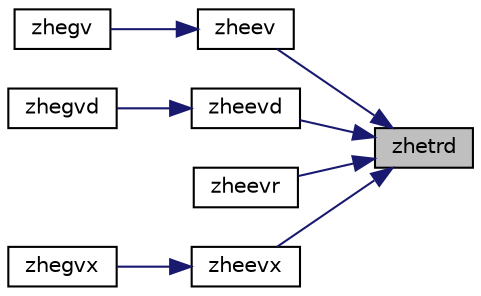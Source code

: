 digraph "zhetrd"
{
 // LATEX_PDF_SIZE
  edge [fontname="Helvetica",fontsize="10",labelfontname="Helvetica",labelfontsize="10"];
  node [fontname="Helvetica",fontsize="10",shape=record];
  rankdir="RL";
  Node1 [label="zhetrd",height=0.2,width=0.4,color="black", fillcolor="grey75", style="filled", fontcolor="black",tooltip="ZHETRD"];
  Node1 -> Node2 [dir="back",color="midnightblue",fontsize="10",style="solid",fontname="Helvetica"];
  Node2 [label="zheev",height=0.2,width=0.4,color="black", fillcolor="white", style="filled",URL="$zheev_8f.html#af23fb5b3ae38072ef4890ba43d5cfea2",tooltip="ZHEEV computes the eigenvalues and, optionally, the left and/or right eigenvectors for HE matrices"];
  Node2 -> Node3 [dir="back",color="midnightblue",fontsize="10",style="solid",fontname="Helvetica"];
  Node3 [label="zhegv",height=0.2,width=0.4,color="black", fillcolor="white", style="filled",URL="$zhegv_8f.html#af7b790b3b89de432a423c9006c1cc1ac",tooltip="ZHEGV"];
  Node1 -> Node4 [dir="back",color="midnightblue",fontsize="10",style="solid",fontname="Helvetica"];
  Node4 [label="zheevd",height=0.2,width=0.4,color="black", fillcolor="white", style="filled",URL="$zheevd_8f.html#a9b3e110476166e66f2f62fa1fba6344a",tooltip="ZHEEVD computes the eigenvalues and, optionally, the left and/or right eigenvectors for HE matrices"];
  Node4 -> Node5 [dir="back",color="midnightblue",fontsize="10",style="solid",fontname="Helvetica"];
  Node5 [label="zhegvd",height=0.2,width=0.4,color="black", fillcolor="white", style="filled",URL="$zhegvd_8f.html#a74fdf9b5a16c90d8b7a589dec5ca058a",tooltip="ZHEGVD"];
  Node1 -> Node6 [dir="back",color="midnightblue",fontsize="10",style="solid",fontname="Helvetica"];
  Node6 [label="zheevr",height=0.2,width=0.4,color="black", fillcolor="white", style="filled",URL="$zheevr_8f.html#a60dd605c63d7183a4c289a4ab3df6df6",tooltip="ZHEEVR computes the eigenvalues and, optionally, the left and/or right eigenvectors for HE matrices"];
  Node1 -> Node7 [dir="back",color="midnightblue",fontsize="10",style="solid",fontname="Helvetica"];
  Node7 [label="zheevx",height=0.2,width=0.4,color="black", fillcolor="white", style="filled",URL="$zheevx_8f.html#aabef68a9c7b10df7aef8f4fec89fddbe",tooltip="ZHEEVX computes the eigenvalues and, optionally, the left and/or right eigenvectors for HE matrices"];
  Node7 -> Node8 [dir="back",color="midnightblue",fontsize="10",style="solid",fontname="Helvetica"];
  Node8 [label="zhegvx",height=0.2,width=0.4,color="black", fillcolor="white", style="filled",URL="$zhegvx_8f.html#a8ea76cbbb14edb5a22069e203fc8e8b2",tooltip="ZHEGVX"];
}
